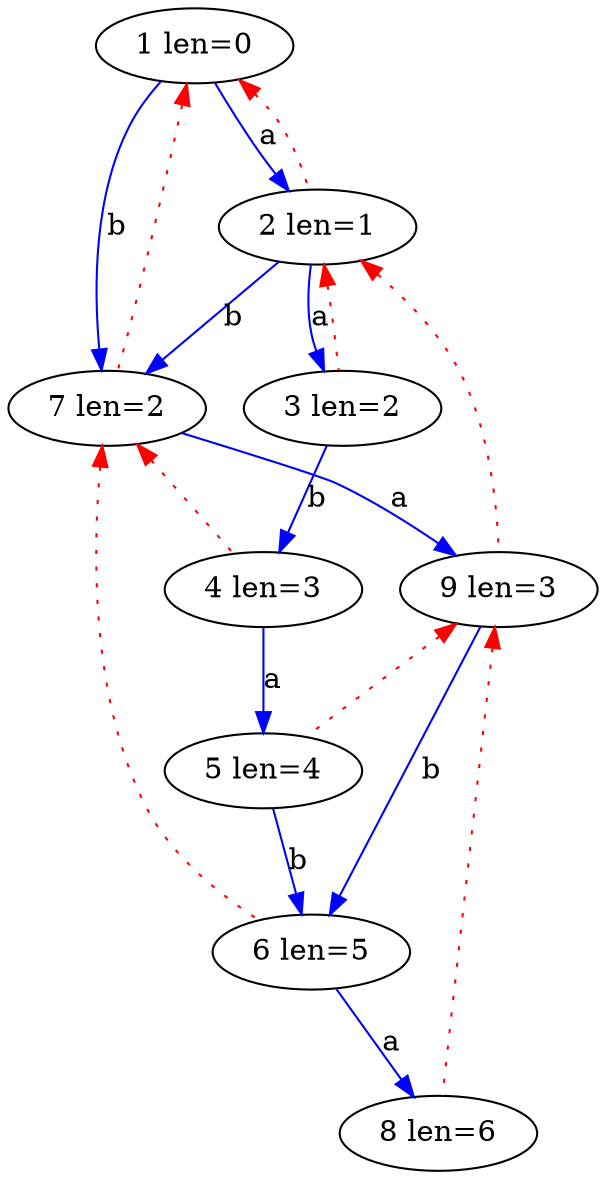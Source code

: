 digraph sam {
    1->2[label="a",color=blue];
1->7[label="b",color=blue];
2->3[label="a",color=blue];
2->7[label="b",color=blue];
3->4[label="b",color=blue];
4->5[label="a",color=blue];
5->6[label="b",color=blue];
6->8[label="a",color=blue];
7->9[label="a",color=blue];
9->6[label="b",color=blue];
1->2[color=red,style=dotted,dir=back];
2->3[color=red,style=dotted,dir=back];
7->4[color=red,style=dotted,dir=back];
9->5[color=red,style=dotted,dir=back];
7->6[color=red,style=dotted,dir=back];
1->7[color=red,style=dotted,dir=back];
9->8[color=red,style=dotted,dir=back];
2->9[color=red,style=dotted,dir=back];
1[label="1 len=0"];
2[label="2 len=1"];
3[label="3 len=2"];
4[label="4 len=3"];
5[label="5 len=4"];
6[label="6 len=5"];
7[label="7 len=2"];
8[label="8 len=6"];
9[label="9 len=3"];
}